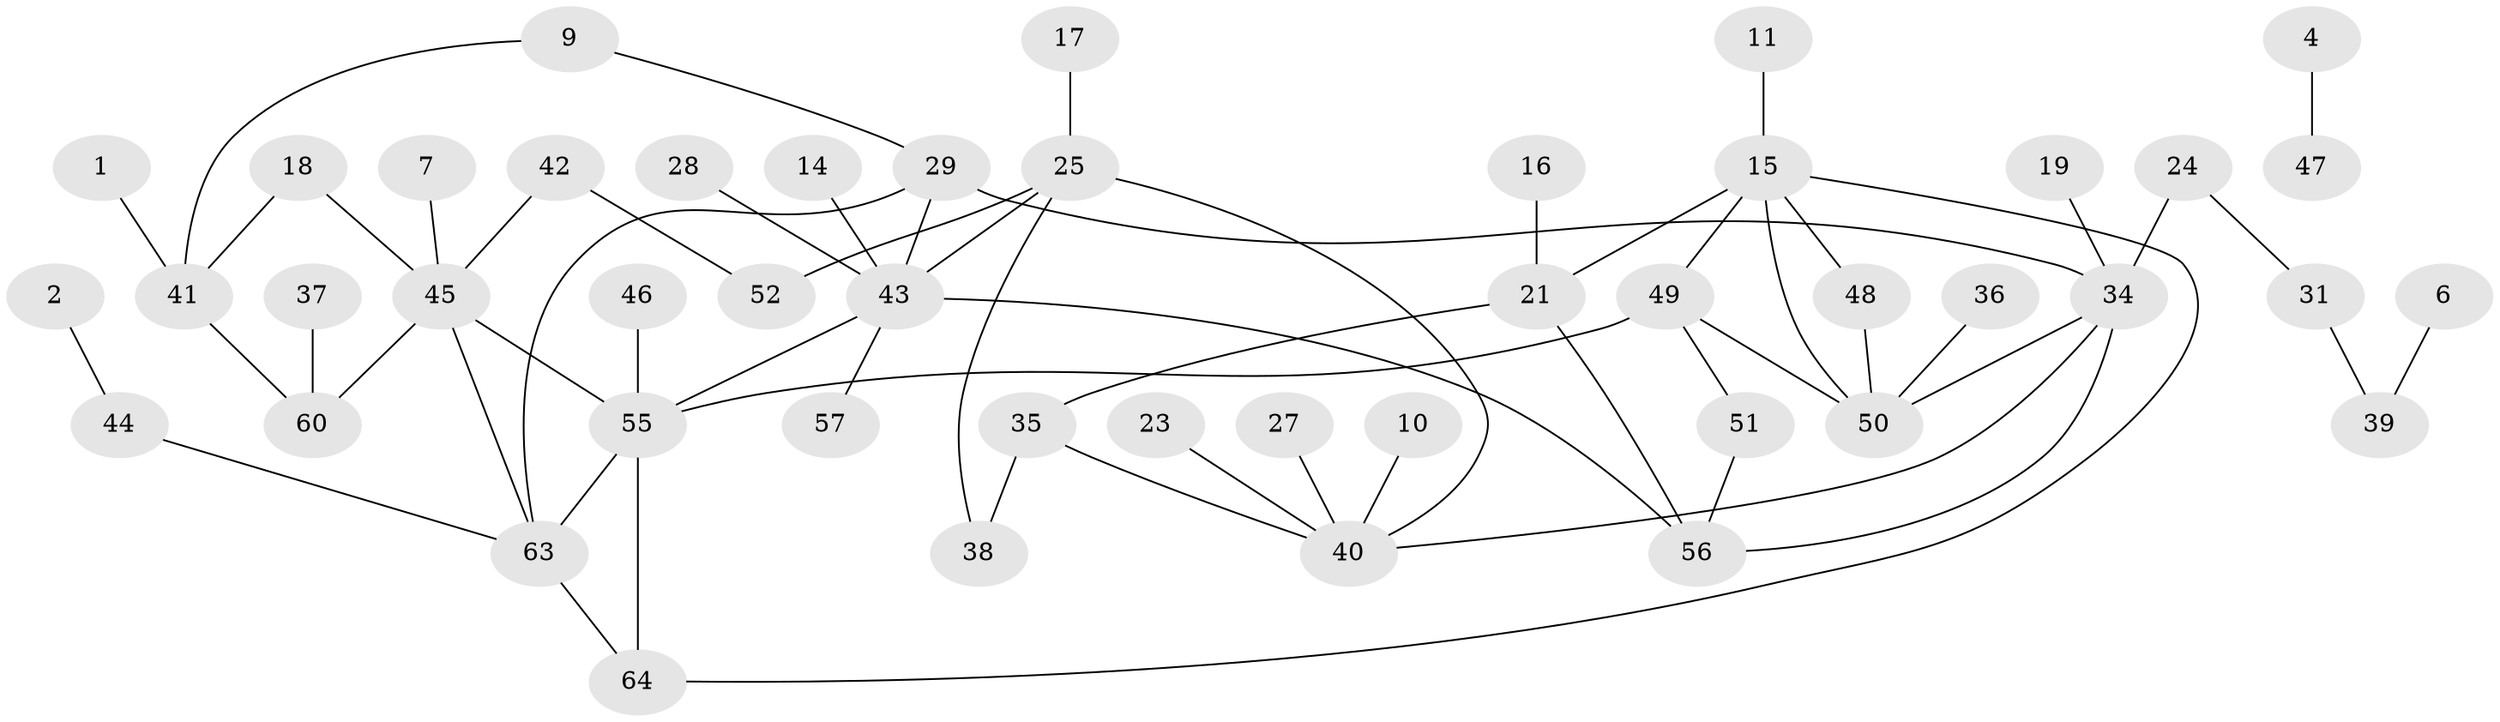 // original degree distribution, {3: 0.16535433070866143, 1: 0.2992125984251969, 0: 0.12598425196850394, 5: 0.023622047244094488, 2: 0.2677165354330709, 6: 0.023622047244094488, 4: 0.09448818897637795}
// Generated by graph-tools (version 1.1) at 2025/25/03/09/25 03:25:23]
// undirected, 47 vertices, 61 edges
graph export_dot {
graph [start="1"]
  node [color=gray90,style=filled];
  1;
  2;
  4;
  6;
  7;
  9;
  10;
  11;
  14;
  15;
  16;
  17;
  18;
  19;
  21;
  23;
  24;
  25;
  27;
  28;
  29;
  31;
  34;
  35;
  36;
  37;
  38;
  39;
  40;
  41;
  42;
  43;
  44;
  45;
  46;
  47;
  48;
  49;
  50;
  51;
  52;
  55;
  56;
  57;
  60;
  63;
  64;
  1 -- 41 [weight=1.0];
  2 -- 44 [weight=1.0];
  4 -- 47 [weight=1.0];
  6 -- 39 [weight=1.0];
  7 -- 45 [weight=1.0];
  9 -- 29 [weight=1.0];
  9 -- 41 [weight=1.0];
  10 -- 40 [weight=1.0];
  11 -- 15 [weight=1.0];
  14 -- 43 [weight=1.0];
  15 -- 21 [weight=1.0];
  15 -- 48 [weight=1.0];
  15 -- 49 [weight=1.0];
  15 -- 50 [weight=1.0];
  15 -- 64 [weight=1.0];
  16 -- 21 [weight=1.0];
  17 -- 25 [weight=1.0];
  18 -- 41 [weight=1.0];
  18 -- 45 [weight=1.0];
  19 -- 34 [weight=1.0];
  21 -- 35 [weight=1.0];
  21 -- 56 [weight=1.0];
  23 -- 40 [weight=1.0];
  24 -- 31 [weight=1.0];
  24 -- 34 [weight=2.0];
  25 -- 38 [weight=1.0];
  25 -- 40 [weight=1.0];
  25 -- 43 [weight=1.0];
  25 -- 52 [weight=1.0];
  27 -- 40 [weight=1.0];
  28 -- 43 [weight=1.0];
  29 -- 34 [weight=1.0];
  29 -- 43 [weight=1.0];
  29 -- 63 [weight=1.0];
  31 -- 39 [weight=1.0];
  34 -- 40 [weight=1.0];
  34 -- 50 [weight=1.0];
  34 -- 56 [weight=1.0];
  35 -- 38 [weight=1.0];
  35 -- 40 [weight=1.0];
  36 -- 50 [weight=1.0];
  37 -- 60 [weight=1.0];
  41 -- 60 [weight=1.0];
  42 -- 45 [weight=1.0];
  42 -- 52 [weight=1.0];
  43 -- 55 [weight=1.0];
  43 -- 56 [weight=1.0];
  43 -- 57 [weight=1.0];
  44 -- 63 [weight=1.0];
  45 -- 55 [weight=1.0];
  45 -- 60 [weight=1.0];
  45 -- 63 [weight=1.0];
  46 -- 55 [weight=1.0];
  48 -- 50 [weight=1.0];
  49 -- 50 [weight=1.0];
  49 -- 51 [weight=1.0];
  49 -- 55 [weight=1.0];
  51 -- 56 [weight=1.0];
  55 -- 63 [weight=1.0];
  55 -- 64 [weight=1.0];
  63 -- 64 [weight=1.0];
}
